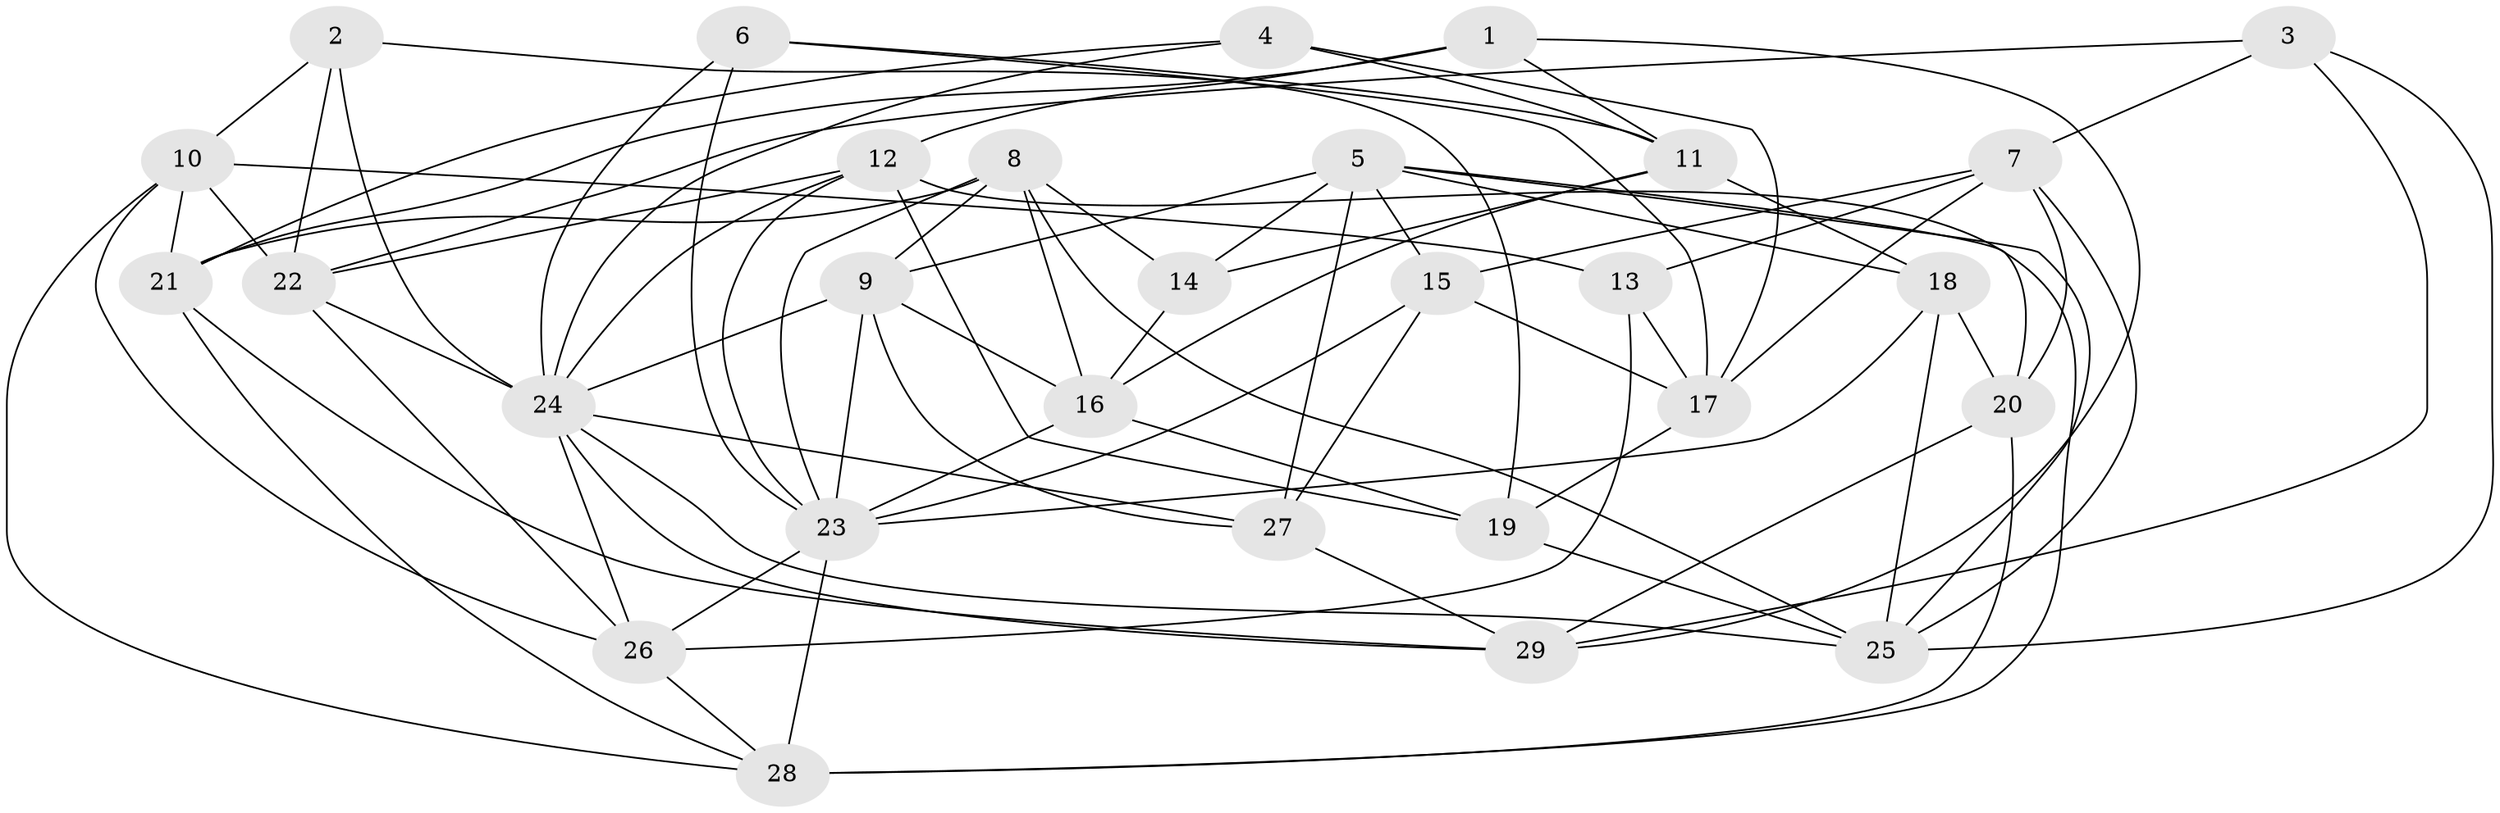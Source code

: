 // original degree distribution, {4: 1.0}
// Generated by graph-tools (version 1.1) at 2025/26/03/09/25 03:26:53]
// undirected, 29 vertices, 82 edges
graph export_dot {
graph [start="1"]
  node [color=gray90,style=filled];
  1;
  2;
  3;
  4;
  5;
  6;
  7;
  8;
  9;
  10;
  11;
  12;
  13;
  14;
  15;
  16;
  17;
  18;
  19;
  20;
  21;
  22;
  23;
  24;
  25;
  26;
  27;
  28;
  29;
  1 -- 11 [weight=1.0];
  1 -- 12 [weight=1.0];
  1 -- 21 [weight=1.0];
  1 -- 29 [weight=1.0];
  2 -- 10 [weight=1.0];
  2 -- 19 [weight=1.0];
  2 -- 22 [weight=1.0];
  2 -- 24 [weight=1.0];
  3 -- 7 [weight=1.0];
  3 -- 22 [weight=1.0];
  3 -- 25 [weight=1.0];
  3 -- 29 [weight=1.0];
  4 -- 11 [weight=1.0];
  4 -- 17 [weight=1.0];
  4 -- 21 [weight=1.0];
  4 -- 24 [weight=1.0];
  5 -- 9 [weight=1.0];
  5 -- 14 [weight=1.0];
  5 -- 15 [weight=1.0];
  5 -- 18 [weight=1.0];
  5 -- 20 [weight=1.0];
  5 -- 25 [weight=1.0];
  5 -- 27 [weight=2.0];
  6 -- 11 [weight=1.0];
  6 -- 17 [weight=1.0];
  6 -- 23 [weight=1.0];
  6 -- 24 [weight=1.0];
  7 -- 13 [weight=1.0];
  7 -- 15 [weight=1.0];
  7 -- 17 [weight=1.0];
  7 -- 20 [weight=1.0];
  7 -- 25 [weight=1.0];
  8 -- 9 [weight=1.0];
  8 -- 14 [weight=1.0];
  8 -- 16 [weight=1.0];
  8 -- 21 [weight=1.0];
  8 -- 23 [weight=1.0];
  8 -- 25 [weight=1.0];
  9 -- 16 [weight=1.0];
  9 -- 23 [weight=1.0];
  9 -- 24 [weight=1.0];
  9 -- 27 [weight=1.0];
  10 -- 13 [weight=1.0];
  10 -- 21 [weight=1.0];
  10 -- 22 [weight=1.0];
  10 -- 26 [weight=1.0];
  10 -- 28 [weight=1.0];
  11 -- 14 [weight=1.0];
  11 -- 16 [weight=1.0];
  11 -- 18 [weight=1.0];
  12 -- 19 [weight=1.0];
  12 -- 22 [weight=1.0];
  12 -- 23 [weight=1.0];
  12 -- 24 [weight=1.0];
  12 -- 28 [weight=1.0];
  13 -- 17 [weight=1.0];
  13 -- 26 [weight=1.0];
  14 -- 16 [weight=1.0];
  15 -- 17 [weight=1.0];
  15 -- 23 [weight=2.0];
  15 -- 27 [weight=1.0];
  16 -- 19 [weight=1.0];
  16 -- 23 [weight=1.0];
  17 -- 19 [weight=1.0];
  18 -- 20 [weight=2.0];
  18 -- 23 [weight=1.0];
  18 -- 25 [weight=1.0];
  19 -- 25 [weight=2.0];
  20 -- 28 [weight=1.0];
  20 -- 29 [weight=1.0];
  21 -- 28 [weight=1.0];
  21 -- 29 [weight=1.0];
  22 -- 24 [weight=1.0];
  22 -- 26 [weight=1.0];
  23 -- 26 [weight=1.0];
  23 -- 28 [weight=1.0];
  24 -- 25 [weight=1.0];
  24 -- 26 [weight=1.0];
  24 -- 27 [weight=1.0];
  24 -- 29 [weight=1.0];
  26 -- 28 [weight=1.0];
  27 -- 29 [weight=1.0];
}
